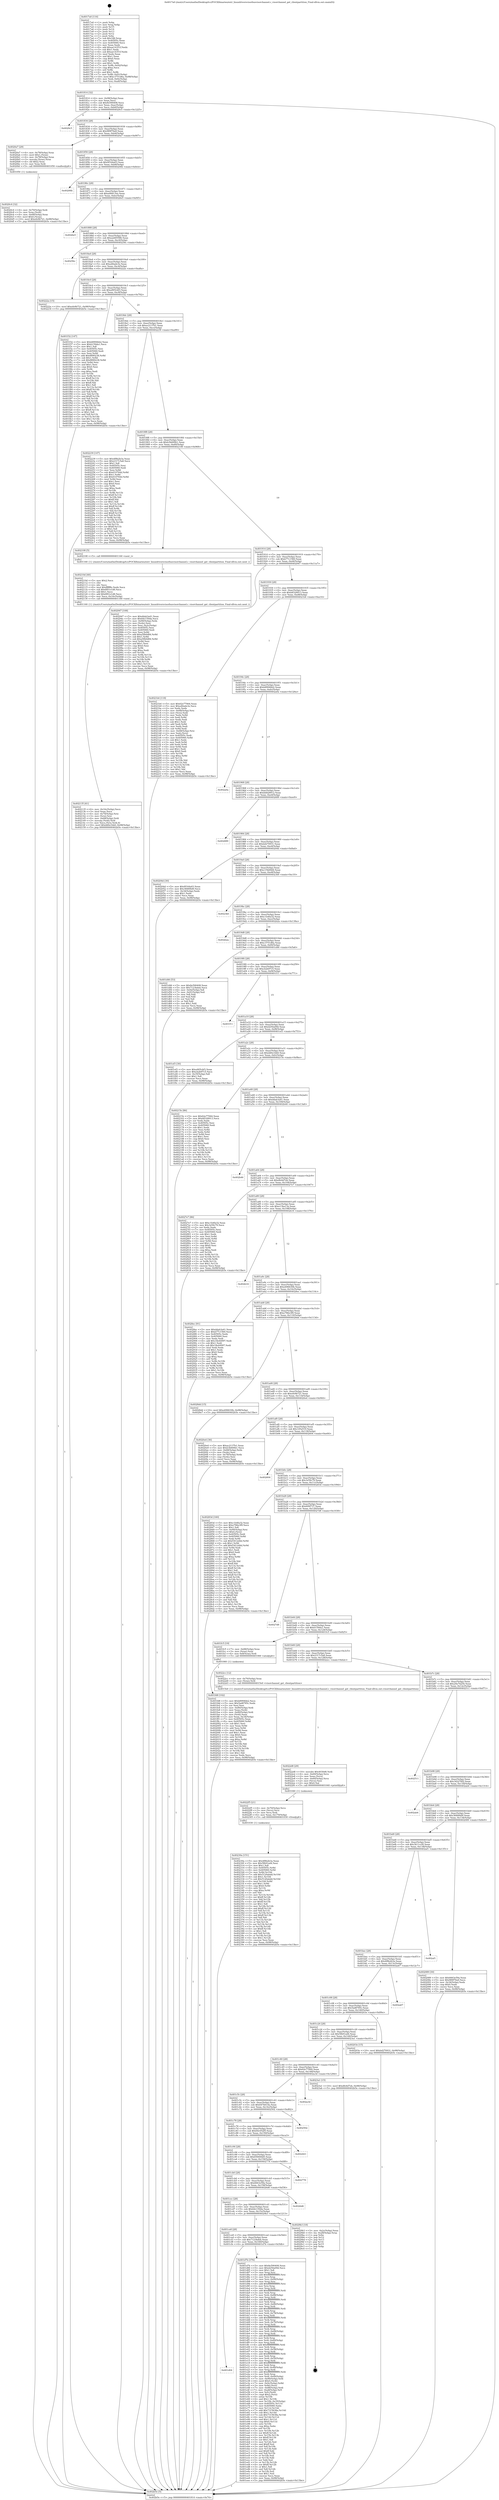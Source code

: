 digraph "0x4017a0" {
  label = "0x4017a0 (/mnt/c/Users/mathe/Desktop/tcc/POCII/binaries/extr_linuxdriversvisorbusvisorchannel.c_visorchannel_get_clientpartition_Final-ollvm.out::main(0))"
  labelloc = "t"
  node[shape=record]

  Entry [label="",width=0.3,height=0.3,shape=circle,fillcolor=black,style=filled]
  "0x401814" [label="{
     0x401814 [32]\l
     | [instrs]\l
     &nbsp;&nbsp;0x401814 \<+6\>: mov -0x98(%rbp),%eax\l
     &nbsp;&nbsp;0x40181a \<+2\>: mov %eax,%ecx\l
     &nbsp;&nbsp;0x40181c \<+6\>: sub $0x8e590408,%ecx\l
     &nbsp;&nbsp;0x401822 \<+6\>: mov %eax,-0xac(%rbp)\l
     &nbsp;&nbsp;0x401828 \<+6\>: mov %ecx,-0xb0(%rbp)\l
     &nbsp;&nbsp;0x40182e \<+6\>: je 00000000004029c5 \<main+0x1225\>\l
  }"]
  "0x4029c5" [label="{
     0x4029c5\l
  }", style=dashed]
  "0x401834" [label="{
     0x401834 [28]\l
     | [instrs]\l
     &nbsp;&nbsp;0x401834 \<+5\>: jmp 0000000000401839 \<main+0x99\>\l
     &nbsp;&nbsp;0x401839 \<+6\>: mov -0xac(%rbp),%eax\l
     &nbsp;&nbsp;0x40183f \<+5\>: sub $0x989f76a9,%eax\l
     &nbsp;&nbsp;0x401844 \<+6\>: mov %eax,-0xb4(%rbp)\l
     &nbsp;&nbsp;0x40184a \<+6\>: je 00000000004020a7 \<main+0x907\>\l
  }"]
  Exit [label="",width=0.3,height=0.3,shape=circle,fillcolor=black,style=filled,peripheries=2]
  "0x4020a7" [label="{
     0x4020a7 [29]\l
     | [instrs]\l
     &nbsp;&nbsp;0x4020a7 \<+4\>: mov -0x78(%rbp),%rax\l
     &nbsp;&nbsp;0x4020ab \<+6\>: movl $0x1,(%rax)\l
     &nbsp;&nbsp;0x4020b1 \<+4\>: mov -0x78(%rbp),%rax\l
     &nbsp;&nbsp;0x4020b5 \<+3\>: movslq (%rax),%rax\l
     &nbsp;&nbsp;0x4020b8 \<+4\>: shl $0x2,%rax\l
     &nbsp;&nbsp;0x4020bc \<+3\>: mov %rax,%rdi\l
     &nbsp;&nbsp;0x4020bf \<+5\>: call 0000000000401050 \<malloc@plt\>\l
     | [calls]\l
     &nbsp;&nbsp;0x401050 \{1\} (unknown)\l
  }"]
  "0x401850" [label="{
     0x401850 [28]\l
     | [instrs]\l
     &nbsp;&nbsp;0x401850 \<+5\>: jmp 0000000000401855 \<main+0xb5\>\l
     &nbsp;&nbsp;0x401855 \<+6\>: mov -0xac(%rbp),%eax\l
     &nbsp;&nbsp;0x40185b \<+5\>: sub $0x9f164a03,%eax\l
     &nbsp;&nbsp;0x401860 \<+6\>: mov %eax,-0xb8(%rbp)\l
     &nbsp;&nbsp;0x401866 \<+6\>: je 000000000040206b \<main+0x8cb\>\l
  }"]
  "0x40230a" [label="{
     0x40230a [151]\l
     | [instrs]\l
     &nbsp;&nbsp;0x40230a \<+5\>: mov $0x4f8b2b3a,%eax\l
     &nbsp;&nbsp;0x40230f \<+5\>: mov $0x5fb91ed4,%esi\l
     &nbsp;&nbsp;0x402314 \<+2\>: mov $0x1,%dl\l
     &nbsp;&nbsp;0x402316 \<+8\>: mov 0x40505c,%r8d\l
     &nbsp;&nbsp;0x40231e \<+8\>: mov 0x405060,%r9d\l
     &nbsp;&nbsp;0x402326 \<+3\>: mov %r8d,%r10d\l
     &nbsp;&nbsp;0x402329 \<+7\>: add $0x5120abdd,%r10d\l
     &nbsp;&nbsp;0x402330 \<+4\>: sub $0x1,%r10d\l
     &nbsp;&nbsp;0x402334 \<+7\>: sub $0x5120abdd,%r10d\l
     &nbsp;&nbsp;0x40233b \<+4\>: imul %r10d,%r8d\l
     &nbsp;&nbsp;0x40233f \<+4\>: and $0x1,%r8d\l
     &nbsp;&nbsp;0x402343 \<+4\>: cmp $0x0,%r8d\l
     &nbsp;&nbsp;0x402347 \<+4\>: sete %r11b\l
     &nbsp;&nbsp;0x40234b \<+4\>: cmp $0xa,%r9d\l
     &nbsp;&nbsp;0x40234f \<+3\>: setl %bl\l
     &nbsp;&nbsp;0x402352 \<+3\>: mov %r11b,%r14b\l
     &nbsp;&nbsp;0x402355 \<+4\>: xor $0xff,%r14b\l
     &nbsp;&nbsp;0x402359 \<+3\>: mov %bl,%r15b\l
     &nbsp;&nbsp;0x40235c \<+4\>: xor $0xff,%r15b\l
     &nbsp;&nbsp;0x402360 \<+3\>: xor $0x1,%dl\l
     &nbsp;&nbsp;0x402363 \<+3\>: mov %r14b,%r12b\l
     &nbsp;&nbsp;0x402366 \<+4\>: and $0xff,%r12b\l
     &nbsp;&nbsp;0x40236a \<+3\>: and %dl,%r11b\l
     &nbsp;&nbsp;0x40236d \<+3\>: mov %r15b,%r13b\l
     &nbsp;&nbsp;0x402370 \<+4\>: and $0xff,%r13b\l
     &nbsp;&nbsp;0x402374 \<+2\>: and %dl,%bl\l
     &nbsp;&nbsp;0x402376 \<+3\>: or %r11b,%r12b\l
     &nbsp;&nbsp;0x402379 \<+3\>: or %bl,%r13b\l
     &nbsp;&nbsp;0x40237c \<+3\>: xor %r13b,%r12b\l
     &nbsp;&nbsp;0x40237f \<+3\>: or %r15b,%r14b\l
     &nbsp;&nbsp;0x402382 \<+4\>: xor $0xff,%r14b\l
     &nbsp;&nbsp;0x402386 \<+3\>: or $0x1,%dl\l
     &nbsp;&nbsp;0x402389 \<+3\>: and %dl,%r14b\l
     &nbsp;&nbsp;0x40238c \<+3\>: or %r14b,%r12b\l
     &nbsp;&nbsp;0x40238f \<+4\>: test $0x1,%r12b\l
     &nbsp;&nbsp;0x402393 \<+3\>: cmovne %esi,%eax\l
     &nbsp;&nbsp;0x402396 \<+6\>: mov %eax,-0x98(%rbp)\l
     &nbsp;&nbsp;0x40239c \<+5\>: jmp 0000000000402b5e \<main+0x13be\>\l
  }"]
  "0x40206b" [label="{
     0x40206b\l
  }", style=dashed]
  "0x40186c" [label="{
     0x40186c [28]\l
     | [instrs]\l
     &nbsp;&nbsp;0x40186c \<+5\>: jmp 0000000000401871 \<main+0xd1\>\l
     &nbsp;&nbsp;0x401871 \<+6\>: mov -0xac(%rbp),%eax\l
     &nbsp;&nbsp;0x401877 \<+5\>: sub $0xa06813ee,%eax\l
     &nbsp;&nbsp;0x40187c \<+6\>: mov %eax,-0xbc(%rbp)\l
     &nbsp;&nbsp;0x401882 \<+6\>: je 00000000004026e5 \<main+0xf45\>\l
  }"]
  "0x4022f5" [label="{
     0x4022f5 [21]\l
     | [instrs]\l
     &nbsp;&nbsp;0x4022f5 \<+4\>: mov -0x70(%rbp),%rcx\l
     &nbsp;&nbsp;0x4022f9 \<+3\>: mov (%rcx),%rcx\l
     &nbsp;&nbsp;0x4022fc \<+3\>: mov %rcx,%rdi\l
     &nbsp;&nbsp;0x4022ff \<+6\>: mov %eax,-0x170(%rbp)\l
     &nbsp;&nbsp;0x402305 \<+5\>: call 0000000000401030 \<free@plt\>\l
     | [calls]\l
     &nbsp;&nbsp;0x401030 \{1\} (unknown)\l
  }"]
  "0x4026e5" [label="{
     0x4026e5\l
  }", style=dashed]
  "0x401888" [label="{
     0x401888 [28]\l
     | [instrs]\l
     &nbsp;&nbsp;0x401888 \<+5\>: jmp 000000000040188d \<main+0xed\>\l
     &nbsp;&nbsp;0x40188d \<+6\>: mov -0xac(%rbp),%eax\l
     &nbsp;&nbsp;0x401893 \<+5\>: sub $0xa2d05586,%eax\l
     &nbsp;&nbsp;0x401898 \<+6\>: mov %eax,-0xc0(%rbp)\l
     &nbsp;&nbsp;0x40189e \<+6\>: je 000000000040256c \<main+0xdcc\>\l
  }"]
  "0x4022d8" [label="{
     0x4022d8 [29]\l
     | [instrs]\l
     &nbsp;&nbsp;0x4022d8 \<+10\>: movabs $0x4030d6,%rdi\l
     &nbsp;&nbsp;0x4022e2 \<+4\>: mov -0x60(%rbp),%rcx\l
     &nbsp;&nbsp;0x4022e6 \<+2\>: mov %eax,(%rcx)\l
     &nbsp;&nbsp;0x4022e8 \<+4\>: mov -0x60(%rbp),%rcx\l
     &nbsp;&nbsp;0x4022ec \<+2\>: mov (%rcx),%esi\l
     &nbsp;&nbsp;0x4022ee \<+2\>: mov $0x0,%al\l
     &nbsp;&nbsp;0x4022f0 \<+5\>: call 0000000000401040 \<printf@plt\>\l
     | [calls]\l
     &nbsp;&nbsp;0x401040 \{1\} (unknown)\l
  }"]
  "0x40256c" [label="{
     0x40256c\l
  }", style=dashed]
  "0x4018a4" [label="{
     0x4018a4 [28]\l
     | [instrs]\l
     &nbsp;&nbsp;0x4018a4 \<+5\>: jmp 00000000004018a9 \<main+0x109\>\l
     &nbsp;&nbsp;0x4018a9 \<+6\>: mov -0xac(%rbp),%eax\l
     &nbsp;&nbsp;0x4018af \<+5\>: sub $0xa46ade3e,%eax\l
     &nbsp;&nbsp;0x4018b4 \<+6\>: mov %eax,-0xc4(%rbp)\l
     &nbsp;&nbsp;0x4018ba \<+6\>: je 000000000040222a \<main+0xa8a\>\l
  }"]
  "0x402135" [label="{
     0x402135 [41]\l
     | [instrs]\l
     &nbsp;&nbsp;0x402135 \<+6\>: mov -0x16c(%rbp),%ecx\l
     &nbsp;&nbsp;0x40213b \<+3\>: imul %eax,%ecx\l
     &nbsp;&nbsp;0x40213e \<+4\>: mov -0x70(%rbp),%rsi\l
     &nbsp;&nbsp;0x402142 \<+3\>: mov (%rsi),%rsi\l
     &nbsp;&nbsp;0x402145 \<+4\>: mov -0x68(%rbp),%rdi\l
     &nbsp;&nbsp;0x402149 \<+3\>: movslq (%rdi),%rdi\l
     &nbsp;&nbsp;0x40214c \<+3\>: mov %ecx,(%rsi,%rdi,4)\l
     &nbsp;&nbsp;0x40214f \<+10\>: movl $0xdd0e1bb0,-0x98(%rbp)\l
     &nbsp;&nbsp;0x402159 \<+5\>: jmp 0000000000402b5e \<main+0x13be\>\l
  }"]
  "0x40222a" [label="{
     0x40222a [15]\l
     | [instrs]\l
     &nbsp;&nbsp;0x40222a \<+10\>: movl $0xefe9b721,-0x98(%rbp)\l
     &nbsp;&nbsp;0x402234 \<+5\>: jmp 0000000000402b5e \<main+0x13be\>\l
  }"]
  "0x4018c0" [label="{
     0x4018c0 [28]\l
     | [instrs]\l
     &nbsp;&nbsp;0x4018c0 \<+5\>: jmp 00000000004018c5 \<main+0x125\>\l
     &nbsp;&nbsp;0x4018c5 \<+6\>: mov -0xac(%rbp),%eax\l
     &nbsp;&nbsp;0x4018cb \<+5\>: sub $0xa905cbf3,%eax\l
     &nbsp;&nbsp;0x4018d0 \<+6\>: mov %eax,-0xc8(%rbp)\l
     &nbsp;&nbsp;0x4018d6 \<+6\>: je 0000000000401f32 \<main+0x792\>\l
  }"]
  "0x40210d" [label="{
     0x40210d [40]\l
     | [instrs]\l
     &nbsp;&nbsp;0x40210d \<+5\>: mov $0x2,%ecx\l
     &nbsp;&nbsp;0x402112 \<+1\>: cltd\l
     &nbsp;&nbsp;0x402113 \<+2\>: idiv %ecx\l
     &nbsp;&nbsp;0x402115 \<+6\>: imul $0xfffffffe,%edx,%ecx\l
     &nbsp;&nbsp;0x40211b \<+6\>: sub $0x6f01e1d8,%ecx\l
     &nbsp;&nbsp;0x402121 \<+3\>: add $0x1,%ecx\l
     &nbsp;&nbsp;0x402124 \<+6\>: add $0x6f01e1d8,%ecx\l
     &nbsp;&nbsp;0x40212a \<+6\>: mov %ecx,-0x16c(%rbp)\l
     &nbsp;&nbsp;0x402130 \<+5\>: call 0000000000401160 \<next_i\>\l
     | [calls]\l
     &nbsp;&nbsp;0x401160 \{1\} (/mnt/c/Users/mathe/Desktop/tcc/POCII/binaries/extr_linuxdriversvisorbusvisorchannel.c_visorchannel_get_clientpartition_Final-ollvm.out::next_i)\l
  }"]
  "0x401f32" [label="{
     0x401f32 [147]\l
     | [instrs]\l
     &nbsp;&nbsp;0x401f32 \<+5\>: mov $0xb8994bb2,%eax\l
     &nbsp;&nbsp;0x401f37 \<+5\>: mov $0xb159da1,%ecx\l
     &nbsp;&nbsp;0x401f3c \<+2\>: mov $0x1,%dl\l
     &nbsp;&nbsp;0x401f3e \<+7\>: mov 0x40505c,%esi\l
     &nbsp;&nbsp;0x401f45 \<+7\>: mov 0x405060,%edi\l
     &nbsp;&nbsp;0x401f4c \<+3\>: mov %esi,%r8d\l
     &nbsp;&nbsp;0x401f4f \<+7\>: add $0x8890238,%r8d\l
     &nbsp;&nbsp;0x401f56 \<+4\>: sub $0x1,%r8d\l
     &nbsp;&nbsp;0x401f5a \<+7\>: sub $0x8890238,%r8d\l
     &nbsp;&nbsp;0x401f61 \<+4\>: imul %r8d,%esi\l
     &nbsp;&nbsp;0x401f65 \<+3\>: and $0x1,%esi\l
     &nbsp;&nbsp;0x401f68 \<+3\>: cmp $0x0,%esi\l
     &nbsp;&nbsp;0x401f6b \<+4\>: sete %r9b\l
     &nbsp;&nbsp;0x401f6f \<+3\>: cmp $0xa,%edi\l
     &nbsp;&nbsp;0x401f72 \<+4\>: setl %r10b\l
     &nbsp;&nbsp;0x401f76 \<+3\>: mov %r9b,%r11b\l
     &nbsp;&nbsp;0x401f79 \<+4\>: xor $0xff,%r11b\l
     &nbsp;&nbsp;0x401f7d \<+3\>: mov %r10b,%bl\l
     &nbsp;&nbsp;0x401f80 \<+3\>: xor $0xff,%bl\l
     &nbsp;&nbsp;0x401f83 \<+3\>: xor $0x1,%dl\l
     &nbsp;&nbsp;0x401f86 \<+3\>: mov %r11b,%r14b\l
     &nbsp;&nbsp;0x401f89 \<+4\>: and $0xff,%r14b\l
     &nbsp;&nbsp;0x401f8d \<+3\>: and %dl,%r9b\l
     &nbsp;&nbsp;0x401f90 \<+3\>: mov %bl,%r15b\l
     &nbsp;&nbsp;0x401f93 \<+4\>: and $0xff,%r15b\l
     &nbsp;&nbsp;0x401f97 \<+3\>: and %dl,%r10b\l
     &nbsp;&nbsp;0x401f9a \<+3\>: or %r9b,%r14b\l
     &nbsp;&nbsp;0x401f9d \<+3\>: or %r10b,%r15b\l
     &nbsp;&nbsp;0x401fa0 \<+3\>: xor %r15b,%r14b\l
     &nbsp;&nbsp;0x401fa3 \<+3\>: or %bl,%r11b\l
     &nbsp;&nbsp;0x401fa6 \<+4\>: xor $0xff,%r11b\l
     &nbsp;&nbsp;0x401faa \<+3\>: or $0x1,%dl\l
     &nbsp;&nbsp;0x401fad \<+3\>: and %dl,%r11b\l
     &nbsp;&nbsp;0x401fb0 \<+3\>: or %r11b,%r14b\l
     &nbsp;&nbsp;0x401fb3 \<+4\>: test $0x1,%r14b\l
     &nbsp;&nbsp;0x401fb7 \<+3\>: cmovne %ecx,%eax\l
     &nbsp;&nbsp;0x401fba \<+6\>: mov %eax,-0x98(%rbp)\l
     &nbsp;&nbsp;0x401fc0 \<+5\>: jmp 0000000000402b5e \<main+0x13be\>\l
  }"]
  "0x4018dc" [label="{
     0x4018dc [28]\l
     | [instrs]\l
     &nbsp;&nbsp;0x4018dc \<+5\>: jmp 00000000004018e1 \<main+0x141\>\l
     &nbsp;&nbsp;0x4018e1 \<+6\>: mov -0xac(%rbp),%eax\l
     &nbsp;&nbsp;0x4018e7 \<+5\>: sub $0xac2137b1,%eax\l
     &nbsp;&nbsp;0x4018ec \<+6\>: mov %eax,-0xcc(%rbp)\l
     &nbsp;&nbsp;0x4018f2 \<+6\>: je 0000000000402239 \<main+0xa99\>\l
  }"]
  "0x4020c4" [label="{
     0x4020c4 [32]\l
     | [instrs]\l
     &nbsp;&nbsp;0x4020c4 \<+4\>: mov -0x70(%rbp),%rdi\l
     &nbsp;&nbsp;0x4020c8 \<+3\>: mov %rax,(%rdi)\l
     &nbsp;&nbsp;0x4020cb \<+4\>: mov -0x68(%rbp),%rax\l
     &nbsp;&nbsp;0x4020cf \<+6\>: movl $0x0,(%rax)\l
     &nbsp;&nbsp;0x4020d5 \<+10\>: movl $0xefe9b721,-0x98(%rbp)\l
     &nbsp;&nbsp;0x4020df \<+5\>: jmp 0000000000402b5e \<main+0x13be\>\l
  }"]
  "0x402239" [label="{
     0x402239 [147]\l
     | [instrs]\l
     &nbsp;&nbsp;0x402239 \<+5\>: mov $0x4f8b2b3a,%eax\l
     &nbsp;&nbsp;0x40223e \<+5\>: mov $0x2317c5a8,%ecx\l
     &nbsp;&nbsp;0x402243 \<+2\>: mov $0x1,%dl\l
     &nbsp;&nbsp;0x402245 \<+7\>: mov 0x40505c,%esi\l
     &nbsp;&nbsp;0x40224c \<+7\>: mov 0x405060,%edi\l
     &nbsp;&nbsp;0x402253 \<+3\>: mov %esi,%r8d\l
     &nbsp;&nbsp;0x402256 \<+7\>: sub $0x610764d,%r8d\l
     &nbsp;&nbsp;0x40225d \<+4\>: sub $0x1,%r8d\l
     &nbsp;&nbsp;0x402261 \<+7\>: add $0x610764d,%r8d\l
     &nbsp;&nbsp;0x402268 \<+4\>: imul %r8d,%esi\l
     &nbsp;&nbsp;0x40226c \<+3\>: and $0x1,%esi\l
     &nbsp;&nbsp;0x40226f \<+3\>: cmp $0x0,%esi\l
     &nbsp;&nbsp;0x402272 \<+4\>: sete %r9b\l
     &nbsp;&nbsp;0x402276 \<+3\>: cmp $0xa,%edi\l
     &nbsp;&nbsp;0x402279 \<+4\>: setl %r10b\l
     &nbsp;&nbsp;0x40227d \<+3\>: mov %r9b,%r11b\l
     &nbsp;&nbsp;0x402280 \<+4\>: xor $0xff,%r11b\l
     &nbsp;&nbsp;0x402284 \<+3\>: mov %r10b,%bl\l
     &nbsp;&nbsp;0x402287 \<+3\>: xor $0xff,%bl\l
     &nbsp;&nbsp;0x40228a \<+3\>: xor $0x1,%dl\l
     &nbsp;&nbsp;0x40228d \<+3\>: mov %r11b,%r14b\l
     &nbsp;&nbsp;0x402290 \<+4\>: and $0xff,%r14b\l
     &nbsp;&nbsp;0x402294 \<+3\>: and %dl,%r9b\l
     &nbsp;&nbsp;0x402297 \<+3\>: mov %bl,%r15b\l
     &nbsp;&nbsp;0x40229a \<+4\>: and $0xff,%r15b\l
     &nbsp;&nbsp;0x40229e \<+3\>: and %dl,%r10b\l
     &nbsp;&nbsp;0x4022a1 \<+3\>: or %r9b,%r14b\l
     &nbsp;&nbsp;0x4022a4 \<+3\>: or %r10b,%r15b\l
     &nbsp;&nbsp;0x4022a7 \<+3\>: xor %r15b,%r14b\l
     &nbsp;&nbsp;0x4022aa \<+3\>: or %bl,%r11b\l
     &nbsp;&nbsp;0x4022ad \<+4\>: xor $0xff,%r11b\l
     &nbsp;&nbsp;0x4022b1 \<+3\>: or $0x1,%dl\l
     &nbsp;&nbsp;0x4022b4 \<+3\>: and %dl,%r11b\l
     &nbsp;&nbsp;0x4022b7 \<+3\>: or %r11b,%r14b\l
     &nbsp;&nbsp;0x4022ba \<+4\>: test $0x1,%r14b\l
     &nbsp;&nbsp;0x4022be \<+3\>: cmovne %ecx,%eax\l
     &nbsp;&nbsp;0x4022c1 \<+6\>: mov %eax,-0x98(%rbp)\l
     &nbsp;&nbsp;0x4022c7 \<+5\>: jmp 0000000000402b5e \<main+0x13be\>\l
  }"]
  "0x4018f8" [label="{
     0x4018f8 [28]\l
     | [instrs]\l
     &nbsp;&nbsp;0x4018f8 \<+5\>: jmp 00000000004018fd \<main+0x15d\>\l
     &nbsp;&nbsp;0x4018fd \<+6\>: mov -0xac(%rbp),%eax\l
     &nbsp;&nbsp;0x401903 \<+5\>: sub $0xb3b600b1,%eax\l
     &nbsp;&nbsp;0x401908 \<+6\>: mov %eax,-0xd0(%rbp)\l
     &nbsp;&nbsp;0x40190e \<+6\>: je 0000000000402108 \<main+0x968\>\l
  }"]
  "0x401fd8" [label="{
     0x401fd8 [102]\l
     | [instrs]\l
     &nbsp;&nbsp;0x401fd8 \<+5\>: mov $0xb8994bb2,%ecx\l
     &nbsp;&nbsp;0x401fdd \<+5\>: mov $0x5ad8785c,%edx\l
     &nbsp;&nbsp;0x401fe2 \<+2\>: xor %esi,%esi\l
     &nbsp;&nbsp;0x401fe4 \<+4\>: mov -0x80(%rbp),%rdi\l
     &nbsp;&nbsp;0x401fe8 \<+2\>: mov %eax,(%rdi)\l
     &nbsp;&nbsp;0x401fea \<+4\>: mov -0x80(%rbp),%rdi\l
     &nbsp;&nbsp;0x401fee \<+2\>: mov (%rdi),%eax\l
     &nbsp;&nbsp;0x401ff0 \<+3\>: mov %eax,-0x34(%rbp)\l
     &nbsp;&nbsp;0x401ff3 \<+7\>: mov 0x40505c,%eax\l
     &nbsp;&nbsp;0x401ffa \<+8\>: mov 0x405060,%r8d\l
     &nbsp;&nbsp;0x402002 \<+3\>: sub $0x1,%esi\l
     &nbsp;&nbsp;0x402005 \<+3\>: mov %eax,%r9d\l
     &nbsp;&nbsp;0x402008 \<+3\>: add %esi,%r9d\l
     &nbsp;&nbsp;0x40200b \<+4\>: imul %r9d,%eax\l
     &nbsp;&nbsp;0x40200f \<+3\>: and $0x1,%eax\l
     &nbsp;&nbsp;0x402012 \<+3\>: cmp $0x0,%eax\l
     &nbsp;&nbsp;0x402015 \<+4\>: sete %r10b\l
     &nbsp;&nbsp;0x402019 \<+4\>: cmp $0xa,%r8d\l
     &nbsp;&nbsp;0x40201d \<+4\>: setl %r11b\l
     &nbsp;&nbsp;0x402021 \<+3\>: mov %r10b,%bl\l
     &nbsp;&nbsp;0x402024 \<+3\>: and %r11b,%bl\l
     &nbsp;&nbsp;0x402027 \<+3\>: xor %r11b,%r10b\l
     &nbsp;&nbsp;0x40202a \<+3\>: or %r10b,%bl\l
     &nbsp;&nbsp;0x40202d \<+3\>: test $0x1,%bl\l
     &nbsp;&nbsp;0x402030 \<+3\>: cmovne %edx,%ecx\l
     &nbsp;&nbsp;0x402033 \<+6\>: mov %ecx,-0x98(%rbp)\l
     &nbsp;&nbsp;0x402039 \<+5\>: jmp 0000000000402b5e \<main+0x13be\>\l
  }"]
  "0x402108" [label="{
     0x402108 [5]\l
     | [instrs]\l
     &nbsp;&nbsp;0x402108 \<+5\>: call 0000000000401160 \<next_i\>\l
     | [calls]\l
     &nbsp;&nbsp;0x401160 \{1\} (/mnt/c/Users/mathe/Desktop/tcc/POCII/binaries/extr_linuxdriversvisorbusvisorchannel.c_visorchannel_get_clientpartition_Final-ollvm.out::next_i)\l
  }"]
  "0x401914" [label="{
     0x401914 [28]\l
     | [instrs]\l
     &nbsp;&nbsp;0x401914 \<+5\>: jmp 0000000000401919 \<main+0x179\>\l
     &nbsp;&nbsp;0x401919 \<+6\>: mov -0xac(%rbp),%eax\l
     &nbsp;&nbsp;0x40191f \<+5\>: sub $0xb77c1560,%eax\l
     &nbsp;&nbsp;0x401924 \<+6\>: mov %eax,-0xd4(%rbp)\l
     &nbsp;&nbsp;0x40192a \<+6\>: je 0000000000402947 \<main+0x11a7\>\l
  }"]
  "0x401d04" [label="{
     0x401d04\l
  }", style=dashed]
  "0x402947" [label="{
     0x402947 [108]\l
     | [instrs]\l
     &nbsp;&nbsp;0x402947 \<+5\>: mov $0xddab3a41,%eax\l
     &nbsp;&nbsp;0x40294c \<+5\>: mov $0x6dc150da,%ecx\l
     &nbsp;&nbsp;0x402951 \<+7\>: mov -0x90(%rbp),%rdx\l
     &nbsp;&nbsp;0x402958 \<+2\>: mov (%rdx),%esi\l
     &nbsp;&nbsp;0x40295a \<+3\>: mov %esi,-0x2c(%rbp)\l
     &nbsp;&nbsp;0x40295d \<+7\>: mov 0x40505c,%esi\l
     &nbsp;&nbsp;0x402964 \<+7\>: mov 0x405060,%edi\l
     &nbsp;&nbsp;0x40296b \<+3\>: mov %esi,%r8d\l
     &nbsp;&nbsp;0x40296e \<+7\>: add $0xa5fb0d84,%r8d\l
     &nbsp;&nbsp;0x402975 \<+4\>: sub $0x1,%r8d\l
     &nbsp;&nbsp;0x402979 \<+7\>: sub $0xa5fb0d84,%r8d\l
     &nbsp;&nbsp;0x402980 \<+4\>: imul %r8d,%esi\l
     &nbsp;&nbsp;0x402984 \<+3\>: and $0x1,%esi\l
     &nbsp;&nbsp;0x402987 \<+3\>: cmp $0x0,%esi\l
     &nbsp;&nbsp;0x40298a \<+4\>: sete %r9b\l
     &nbsp;&nbsp;0x40298e \<+3\>: cmp $0xa,%edi\l
     &nbsp;&nbsp;0x402991 \<+4\>: setl %r10b\l
     &nbsp;&nbsp;0x402995 \<+3\>: mov %r9b,%r11b\l
     &nbsp;&nbsp;0x402998 \<+3\>: and %r10b,%r11b\l
     &nbsp;&nbsp;0x40299b \<+3\>: xor %r10b,%r9b\l
     &nbsp;&nbsp;0x40299e \<+3\>: or %r9b,%r11b\l
     &nbsp;&nbsp;0x4029a1 \<+4\>: test $0x1,%r11b\l
     &nbsp;&nbsp;0x4029a5 \<+3\>: cmovne %ecx,%eax\l
     &nbsp;&nbsp;0x4029a8 \<+6\>: mov %eax,-0x98(%rbp)\l
     &nbsp;&nbsp;0x4029ae \<+5\>: jmp 0000000000402b5e \<main+0x13be\>\l
  }"]
  "0x401930" [label="{
     0x401930 [28]\l
     | [instrs]\l
     &nbsp;&nbsp;0x401930 \<+5\>: jmp 0000000000401935 \<main+0x195\>\l
     &nbsp;&nbsp;0x401935 \<+6\>: mov -0xac(%rbp),%eax\l
     &nbsp;&nbsp;0x40193b \<+5\>: sub $0xb8328913,%eax\l
     &nbsp;&nbsp;0x401940 \<+6\>: mov %eax,-0xd8(%rbp)\l
     &nbsp;&nbsp;0x401946 \<+6\>: je 00000000004021b4 \<main+0xa14\>\l
  }"]
  "0x401d7b" [label="{
     0x401d7b [376]\l
     | [instrs]\l
     &nbsp;&nbsp;0x401d7b \<+5\>: mov $0x8e590408,%eax\l
     &nbsp;&nbsp;0x401d80 \<+5\>: mov $0xd250a09d,%ecx\l
     &nbsp;&nbsp;0x401d85 \<+2\>: mov $0x1,%dl\l
     &nbsp;&nbsp;0x401d87 \<+3\>: mov %rsp,%rsi\l
     &nbsp;&nbsp;0x401d8a \<+4\>: add $0xfffffffffffffff0,%rsi\l
     &nbsp;&nbsp;0x401d8e \<+3\>: mov %rsi,%rsp\l
     &nbsp;&nbsp;0x401d91 \<+7\>: mov %rsi,-0x90(%rbp)\l
     &nbsp;&nbsp;0x401d98 \<+3\>: mov %rsp,%rsi\l
     &nbsp;&nbsp;0x401d9b \<+4\>: add $0xfffffffffffffff0,%rsi\l
     &nbsp;&nbsp;0x401d9f \<+3\>: mov %rsi,%rsp\l
     &nbsp;&nbsp;0x401da2 \<+3\>: mov %rsp,%rdi\l
     &nbsp;&nbsp;0x401da5 \<+4\>: add $0xfffffffffffffff0,%rdi\l
     &nbsp;&nbsp;0x401da9 \<+3\>: mov %rdi,%rsp\l
     &nbsp;&nbsp;0x401dac \<+7\>: mov %rdi,-0x88(%rbp)\l
     &nbsp;&nbsp;0x401db3 \<+3\>: mov %rsp,%rdi\l
     &nbsp;&nbsp;0x401db6 \<+4\>: add $0xfffffffffffffff0,%rdi\l
     &nbsp;&nbsp;0x401dba \<+3\>: mov %rdi,%rsp\l
     &nbsp;&nbsp;0x401dbd \<+4\>: mov %rdi,-0x80(%rbp)\l
     &nbsp;&nbsp;0x401dc1 \<+3\>: mov %rsp,%rdi\l
     &nbsp;&nbsp;0x401dc4 \<+4\>: add $0xfffffffffffffff0,%rdi\l
     &nbsp;&nbsp;0x401dc8 \<+3\>: mov %rdi,%rsp\l
     &nbsp;&nbsp;0x401dcb \<+4\>: mov %rdi,-0x78(%rbp)\l
     &nbsp;&nbsp;0x401dcf \<+3\>: mov %rsp,%rdi\l
     &nbsp;&nbsp;0x401dd2 \<+4\>: add $0xfffffffffffffff0,%rdi\l
     &nbsp;&nbsp;0x401dd6 \<+3\>: mov %rdi,%rsp\l
     &nbsp;&nbsp;0x401dd9 \<+4\>: mov %rdi,-0x70(%rbp)\l
     &nbsp;&nbsp;0x401ddd \<+3\>: mov %rsp,%rdi\l
     &nbsp;&nbsp;0x401de0 \<+4\>: add $0xfffffffffffffff0,%rdi\l
     &nbsp;&nbsp;0x401de4 \<+3\>: mov %rdi,%rsp\l
     &nbsp;&nbsp;0x401de7 \<+4\>: mov %rdi,-0x68(%rbp)\l
     &nbsp;&nbsp;0x401deb \<+3\>: mov %rsp,%rdi\l
     &nbsp;&nbsp;0x401dee \<+4\>: add $0xfffffffffffffff0,%rdi\l
     &nbsp;&nbsp;0x401df2 \<+3\>: mov %rdi,%rsp\l
     &nbsp;&nbsp;0x401df5 \<+4\>: mov %rdi,-0x60(%rbp)\l
     &nbsp;&nbsp;0x401df9 \<+3\>: mov %rsp,%rdi\l
     &nbsp;&nbsp;0x401dfc \<+4\>: add $0xfffffffffffffff0,%rdi\l
     &nbsp;&nbsp;0x401e00 \<+3\>: mov %rdi,%rsp\l
     &nbsp;&nbsp;0x401e03 \<+4\>: mov %rdi,-0x58(%rbp)\l
     &nbsp;&nbsp;0x401e07 \<+3\>: mov %rsp,%rdi\l
     &nbsp;&nbsp;0x401e0a \<+4\>: add $0xfffffffffffffff0,%rdi\l
     &nbsp;&nbsp;0x401e0e \<+3\>: mov %rdi,%rsp\l
     &nbsp;&nbsp;0x401e11 \<+4\>: mov %rdi,-0x50(%rbp)\l
     &nbsp;&nbsp;0x401e15 \<+3\>: mov %rsp,%rdi\l
     &nbsp;&nbsp;0x401e18 \<+4\>: add $0xfffffffffffffff0,%rdi\l
     &nbsp;&nbsp;0x401e1c \<+3\>: mov %rdi,%rsp\l
     &nbsp;&nbsp;0x401e1f \<+4\>: mov %rdi,-0x48(%rbp)\l
     &nbsp;&nbsp;0x401e23 \<+3\>: mov %rsp,%rdi\l
     &nbsp;&nbsp;0x401e26 \<+4\>: add $0xfffffffffffffff0,%rdi\l
     &nbsp;&nbsp;0x401e2a \<+3\>: mov %rdi,%rsp\l
     &nbsp;&nbsp;0x401e2d \<+4\>: mov %rdi,-0x40(%rbp)\l
     &nbsp;&nbsp;0x401e31 \<+7\>: mov -0x90(%rbp),%rdi\l
     &nbsp;&nbsp;0x401e38 \<+6\>: movl $0x0,(%rdi)\l
     &nbsp;&nbsp;0x401e3e \<+7\>: mov -0x9c(%rbp),%r8d\l
     &nbsp;&nbsp;0x401e45 \<+3\>: mov %r8d,(%rsi)\l
     &nbsp;&nbsp;0x401e48 \<+7\>: mov -0x88(%rbp),%rdi\l
     &nbsp;&nbsp;0x401e4f \<+7\>: mov -0xa8(%rbp),%r9\l
     &nbsp;&nbsp;0x401e56 \<+3\>: mov %r9,(%rdi)\l
     &nbsp;&nbsp;0x401e59 \<+3\>: cmpl $0x2,(%rsi)\l
     &nbsp;&nbsp;0x401e5c \<+4\>: setne %r10b\l
     &nbsp;&nbsp;0x401e60 \<+4\>: and $0x1,%r10b\l
     &nbsp;&nbsp;0x401e64 \<+4\>: mov %r10b,-0x35(%rbp)\l
     &nbsp;&nbsp;0x401e68 \<+8\>: mov 0x40505c,%r11d\l
     &nbsp;&nbsp;0x401e70 \<+7\>: mov 0x405060,%ebx\l
     &nbsp;&nbsp;0x401e77 \<+3\>: mov %r11d,%r14d\l
     &nbsp;&nbsp;0x401e7a \<+7\>: add $0x7315638a,%r14d\l
     &nbsp;&nbsp;0x401e81 \<+4\>: sub $0x1,%r14d\l
     &nbsp;&nbsp;0x401e85 \<+7\>: sub $0x7315638a,%r14d\l
     &nbsp;&nbsp;0x401e8c \<+4\>: imul %r14d,%r11d\l
     &nbsp;&nbsp;0x401e90 \<+4\>: and $0x1,%r11d\l
     &nbsp;&nbsp;0x401e94 \<+4\>: cmp $0x0,%r11d\l
     &nbsp;&nbsp;0x401e98 \<+4\>: sete %r10b\l
     &nbsp;&nbsp;0x401e9c \<+3\>: cmp $0xa,%ebx\l
     &nbsp;&nbsp;0x401e9f \<+4\>: setl %r15b\l
     &nbsp;&nbsp;0x401ea3 \<+3\>: mov %r10b,%r12b\l
     &nbsp;&nbsp;0x401ea6 \<+4\>: xor $0xff,%r12b\l
     &nbsp;&nbsp;0x401eaa \<+3\>: mov %r15b,%r13b\l
     &nbsp;&nbsp;0x401ead \<+4\>: xor $0xff,%r13b\l
     &nbsp;&nbsp;0x401eb1 \<+3\>: xor $0x1,%dl\l
     &nbsp;&nbsp;0x401eb4 \<+3\>: mov %r12b,%sil\l
     &nbsp;&nbsp;0x401eb7 \<+4\>: and $0xff,%sil\l
     &nbsp;&nbsp;0x401ebb \<+3\>: and %dl,%r10b\l
     &nbsp;&nbsp;0x401ebe \<+3\>: mov %r13b,%dil\l
     &nbsp;&nbsp;0x401ec1 \<+4\>: and $0xff,%dil\l
     &nbsp;&nbsp;0x401ec5 \<+3\>: and %dl,%r15b\l
     &nbsp;&nbsp;0x401ec8 \<+3\>: or %r10b,%sil\l
     &nbsp;&nbsp;0x401ecb \<+3\>: or %r15b,%dil\l
     &nbsp;&nbsp;0x401ece \<+3\>: xor %dil,%sil\l
     &nbsp;&nbsp;0x401ed1 \<+3\>: or %r13b,%r12b\l
     &nbsp;&nbsp;0x401ed4 \<+4\>: xor $0xff,%r12b\l
     &nbsp;&nbsp;0x401ed8 \<+3\>: or $0x1,%dl\l
     &nbsp;&nbsp;0x401edb \<+3\>: and %dl,%r12b\l
     &nbsp;&nbsp;0x401ede \<+3\>: or %r12b,%sil\l
     &nbsp;&nbsp;0x401ee1 \<+4\>: test $0x1,%sil\l
     &nbsp;&nbsp;0x401ee5 \<+3\>: cmovne %ecx,%eax\l
     &nbsp;&nbsp;0x401ee8 \<+6\>: mov %eax,-0x98(%rbp)\l
     &nbsp;&nbsp;0x401eee \<+5\>: jmp 0000000000402b5e \<main+0x13be\>\l
  }"]
  "0x4021b4" [label="{
     0x4021b4 [118]\l
     | [instrs]\l
     &nbsp;&nbsp;0x4021b4 \<+5\>: mov $0x62e77064,%eax\l
     &nbsp;&nbsp;0x4021b9 \<+5\>: mov $0xa46ade3e,%ecx\l
     &nbsp;&nbsp;0x4021be \<+2\>: xor %edx,%edx\l
     &nbsp;&nbsp;0x4021c0 \<+4\>: mov -0x68(%rbp),%rsi\l
     &nbsp;&nbsp;0x4021c4 \<+2\>: mov (%rsi),%edi\l
     &nbsp;&nbsp;0x4021c6 \<+3\>: mov %edx,%r8d\l
     &nbsp;&nbsp;0x4021c9 \<+3\>: sub %edi,%r8d\l
     &nbsp;&nbsp;0x4021cc \<+2\>: mov %edx,%edi\l
     &nbsp;&nbsp;0x4021ce \<+3\>: sub $0x1,%edi\l
     &nbsp;&nbsp;0x4021d1 \<+3\>: add %edi,%r8d\l
     &nbsp;&nbsp;0x4021d4 \<+2\>: mov %edx,%edi\l
     &nbsp;&nbsp;0x4021d6 \<+3\>: sub %r8d,%edi\l
     &nbsp;&nbsp;0x4021d9 \<+4\>: mov -0x68(%rbp),%rsi\l
     &nbsp;&nbsp;0x4021dd \<+2\>: mov %edi,(%rsi)\l
     &nbsp;&nbsp;0x4021df \<+7\>: mov 0x40505c,%edi\l
     &nbsp;&nbsp;0x4021e6 \<+8\>: mov 0x405060,%r8d\l
     &nbsp;&nbsp;0x4021ee \<+3\>: sub $0x1,%edx\l
     &nbsp;&nbsp;0x4021f1 \<+3\>: mov %edi,%r9d\l
     &nbsp;&nbsp;0x4021f4 \<+3\>: add %edx,%r9d\l
     &nbsp;&nbsp;0x4021f7 \<+4\>: imul %r9d,%edi\l
     &nbsp;&nbsp;0x4021fb \<+3\>: and $0x1,%edi\l
     &nbsp;&nbsp;0x4021fe \<+3\>: cmp $0x0,%edi\l
     &nbsp;&nbsp;0x402201 \<+4\>: sete %r10b\l
     &nbsp;&nbsp;0x402205 \<+4\>: cmp $0xa,%r8d\l
     &nbsp;&nbsp;0x402209 \<+4\>: setl %r11b\l
     &nbsp;&nbsp;0x40220d \<+3\>: mov %r10b,%bl\l
     &nbsp;&nbsp;0x402210 \<+3\>: and %r11b,%bl\l
     &nbsp;&nbsp;0x402213 \<+3\>: xor %r11b,%r10b\l
     &nbsp;&nbsp;0x402216 \<+3\>: or %r10b,%bl\l
     &nbsp;&nbsp;0x402219 \<+3\>: test $0x1,%bl\l
     &nbsp;&nbsp;0x40221c \<+3\>: cmovne %ecx,%eax\l
     &nbsp;&nbsp;0x40221f \<+6\>: mov %eax,-0x98(%rbp)\l
     &nbsp;&nbsp;0x402225 \<+5\>: jmp 0000000000402b5e \<main+0x13be\>\l
  }"]
  "0x40194c" [label="{
     0x40194c [28]\l
     | [instrs]\l
     &nbsp;&nbsp;0x40194c \<+5\>: jmp 0000000000401951 \<main+0x1b1\>\l
     &nbsp;&nbsp;0x401951 \<+6\>: mov -0xac(%rbp),%eax\l
     &nbsp;&nbsp;0x401957 \<+5\>: sub $0xb8994bb2,%eax\l
     &nbsp;&nbsp;0x40195c \<+6\>: mov %eax,-0xdc(%rbp)\l
     &nbsp;&nbsp;0x401962 \<+6\>: je 0000000000402a0a \<main+0x126a\>\l
  }"]
  "0x401ce8" [label="{
     0x401ce8 [28]\l
     | [instrs]\l
     &nbsp;&nbsp;0x401ce8 \<+5\>: jmp 0000000000401ced \<main+0x54d\>\l
     &nbsp;&nbsp;0x401ced \<+6\>: mov -0xac(%rbp),%eax\l
     &nbsp;&nbsp;0x401cf3 \<+5\>: sub $0x7123bdeb,%eax\l
     &nbsp;&nbsp;0x401cf8 \<+6\>: mov %eax,-0x160(%rbp)\l
     &nbsp;&nbsp;0x401cfe \<+6\>: je 0000000000401d7b \<main+0x5db\>\l
  }"]
  "0x402a0a" [label="{
     0x402a0a\l
  }", style=dashed]
  "0x401968" [label="{
     0x401968 [28]\l
     | [instrs]\l
     &nbsp;&nbsp;0x401968 \<+5\>: jmp 000000000040196d \<main+0x1cd\>\l
     &nbsp;&nbsp;0x40196d \<+6\>: mov -0xac(%rbp),%eax\l
     &nbsp;&nbsp;0x401973 \<+5\>: sub $0xbb828912,%eax\l
     &nbsp;&nbsp;0x401978 \<+6\>: mov %eax,-0xe0(%rbp)\l
     &nbsp;&nbsp;0x40197e \<+6\>: je 0000000000402689 \<main+0xee9\>\l
  }"]
  "0x4029b3" [label="{
     0x4029b3 [18]\l
     | [instrs]\l
     &nbsp;&nbsp;0x4029b3 \<+3\>: mov -0x2c(%rbp),%eax\l
     &nbsp;&nbsp;0x4029b6 \<+4\>: lea -0x28(%rbp),%rsp\l
     &nbsp;&nbsp;0x4029ba \<+1\>: pop %rbx\l
     &nbsp;&nbsp;0x4029bb \<+2\>: pop %r12\l
     &nbsp;&nbsp;0x4029bd \<+2\>: pop %r13\l
     &nbsp;&nbsp;0x4029bf \<+2\>: pop %r14\l
     &nbsp;&nbsp;0x4029c1 \<+2\>: pop %r15\l
     &nbsp;&nbsp;0x4029c3 \<+1\>: pop %rbp\l
     &nbsp;&nbsp;0x4029c4 \<+1\>: ret\l
  }"]
  "0x402689" [label="{
     0x402689\l
  }", style=dashed]
  "0x401984" [label="{
     0x401984 [28]\l
     | [instrs]\l
     &nbsp;&nbsp;0x401984 \<+5\>: jmp 0000000000401989 \<main+0x1e9\>\l
     &nbsp;&nbsp;0x401989 \<+6\>: mov -0xac(%rbp),%eax\l
     &nbsp;&nbsp;0x40198f \<+5\>: sub $0xbd270931,%eax\l
     &nbsp;&nbsp;0x401994 \<+6\>: mov %eax,-0xe4(%rbp)\l
     &nbsp;&nbsp;0x40199a \<+6\>: je 000000000040204d \<main+0x8ad\>\l
  }"]
  "0x401ccc" [label="{
     0x401ccc [28]\l
     | [instrs]\l
     &nbsp;&nbsp;0x401ccc \<+5\>: jmp 0000000000401cd1 \<main+0x531\>\l
     &nbsp;&nbsp;0x401cd1 \<+6\>: mov -0xac(%rbp),%eax\l
     &nbsp;&nbsp;0x401cd7 \<+5\>: sub $0x6dc150da,%eax\l
     &nbsp;&nbsp;0x401cdc \<+6\>: mov %eax,-0x15c(%rbp)\l
     &nbsp;&nbsp;0x401ce2 \<+6\>: je 00000000004029b3 \<main+0x1213\>\l
  }"]
  "0x40204d" [label="{
     0x40204d [30]\l
     | [instrs]\l
     &nbsp;&nbsp;0x40204d \<+5\>: mov $0x9f164a03,%eax\l
     &nbsp;&nbsp;0x402052 \<+5\>: mov $0x3848f4d9,%ecx\l
     &nbsp;&nbsp;0x402057 \<+3\>: mov -0x34(%rbp),%edx\l
     &nbsp;&nbsp;0x40205a \<+3\>: cmp $0x1,%edx\l
     &nbsp;&nbsp;0x40205d \<+3\>: cmovl %ecx,%eax\l
     &nbsp;&nbsp;0x402060 \<+6\>: mov %eax,-0x98(%rbp)\l
     &nbsp;&nbsp;0x402066 \<+5\>: jmp 0000000000402b5e \<main+0x13be\>\l
  }"]
  "0x4019a0" [label="{
     0x4019a0 [28]\l
     | [instrs]\l
     &nbsp;&nbsp;0x4019a0 \<+5\>: jmp 00000000004019a5 \<main+0x205\>\l
     &nbsp;&nbsp;0x4019a5 \<+6\>: mov -0xac(%rbp),%eax\l
     &nbsp;&nbsp;0x4019ab \<+5\>: sub $0xc15b69d4,%eax\l
     &nbsp;&nbsp;0x4019b0 \<+6\>: mov %eax,-0xe8(%rbp)\l
     &nbsp;&nbsp;0x4019b6 \<+6\>: je 00000000004023b0 \<main+0xc10\>\l
  }"]
  "0x4026d6" [label="{
     0x4026d6\l
  }", style=dashed]
  "0x4023b0" [label="{
     0x4023b0\l
  }", style=dashed]
  "0x4019bc" [label="{
     0x4019bc [28]\l
     | [instrs]\l
     &nbsp;&nbsp;0x4019bc \<+5\>: jmp 00000000004019c1 \<main+0x221\>\l
     &nbsp;&nbsp;0x4019c1 \<+6\>: mov -0xac(%rbp),%eax\l
     &nbsp;&nbsp;0x4019c7 \<+5\>: sub $0xc1b4fa32,%eax\l
     &nbsp;&nbsp;0x4019cc \<+6\>: mov %eax,-0xec(%rbp)\l
     &nbsp;&nbsp;0x4019d2 \<+6\>: je 0000000000402b2a \<main+0x138a\>\l
  }"]
  "0x401cb0" [label="{
     0x401cb0 [28]\l
     | [instrs]\l
     &nbsp;&nbsp;0x401cb0 \<+5\>: jmp 0000000000401cb5 \<main+0x515\>\l
     &nbsp;&nbsp;0x401cb5 \<+6\>: mov -0xac(%rbp),%eax\l
     &nbsp;&nbsp;0x401cbb \<+5\>: sub $0x6663e59a,%eax\l
     &nbsp;&nbsp;0x401cc0 \<+6\>: mov %eax,-0x158(%rbp)\l
     &nbsp;&nbsp;0x401cc6 \<+6\>: je 00000000004026d6 \<main+0xf36\>\l
  }"]
  "0x402b2a" [label="{
     0x402b2a\l
  }", style=dashed]
  "0x4019d8" [label="{
     0x4019d8 [28]\l
     | [instrs]\l
     &nbsp;&nbsp;0x4019d8 \<+5\>: jmp 00000000004019dd \<main+0x23d\>\l
     &nbsp;&nbsp;0x4019dd \<+6\>: mov -0xac(%rbp),%eax\l
     &nbsp;&nbsp;0x4019e3 \<+5\>: sub $0xc3751d6a,%eax\l
     &nbsp;&nbsp;0x4019e8 \<+6\>: mov %eax,-0xf0(%rbp)\l
     &nbsp;&nbsp;0x4019ee \<+6\>: je 0000000000401d46 \<main+0x5a6\>\l
  }"]
  "0x402778" [label="{
     0x402778\l
  }", style=dashed]
  "0x401d46" [label="{
     0x401d46 [53]\l
     | [instrs]\l
     &nbsp;&nbsp;0x401d46 \<+5\>: mov $0x8e590408,%eax\l
     &nbsp;&nbsp;0x401d4b \<+5\>: mov $0x7123bdeb,%ecx\l
     &nbsp;&nbsp;0x401d50 \<+6\>: mov -0x92(%rbp),%dl\l
     &nbsp;&nbsp;0x401d56 \<+7\>: mov -0x91(%rbp),%sil\l
     &nbsp;&nbsp;0x401d5d \<+3\>: mov %dl,%dil\l
     &nbsp;&nbsp;0x401d60 \<+3\>: and %sil,%dil\l
     &nbsp;&nbsp;0x401d63 \<+3\>: xor %sil,%dl\l
     &nbsp;&nbsp;0x401d66 \<+3\>: or %dl,%dil\l
     &nbsp;&nbsp;0x401d69 \<+4\>: test $0x1,%dil\l
     &nbsp;&nbsp;0x401d6d \<+3\>: cmovne %ecx,%eax\l
     &nbsp;&nbsp;0x401d70 \<+6\>: mov %eax,-0x98(%rbp)\l
     &nbsp;&nbsp;0x401d76 \<+5\>: jmp 0000000000402b5e \<main+0x13be\>\l
  }"]
  "0x4019f4" [label="{
     0x4019f4 [28]\l
     | [instrs]\l
     &nbsp;&nbsp;0x4019f4 \<+5\>: jmp 00000000004019f9 \<main+0x259\>\l
     &nbsp;&nbsp;0x4019f9 \<+6\>: mov -0xac(%rbp),%eax\l
     &nbsp;&nbsp;0x4019ff \<+5\>: sub $0xcb2b97c5,%eax\l
     &nbsp;&nbsp;0x401a04 \<+6\>: mov %eax,-0xf4(%rbp)\l
     &nbsp;&nbsp;0x401a0a \<+6\>: je 0000000000401f11 \<main+0x771\>\l
  }"]
  "0x402b5e" [label="{
     0x402b5e [5]\l
     | [instrs]\l
     &nbsp;&nbsp;0x402b5e \<+5\>: jmp 0000000000401814 \<main+0x74\>\l
  }"]
  "0x4017a0" [label="{
     0x4017a0 [116]\l
     | [instrs]\l
     &nbsp;&nbsp;0x4017a0 \<+1\>: push %rbp\l
     &nbsp;&nbsp;0x4017a1 \<+3\>: mov %rsp,%rbp\l
     &nbsp;&nbsp;0x4017a4 \<+2\>: push %r15\l
     &nbsp;&nbsp;0x4017a6 \<+2\>: push %r14\l
     &nbsp;&nbsp;0x4017a8 \<+2\>: push %r13\l
     &nbsp;&nbsp;0x4017aa \<+2\>: push %r12\l
     &nbsp;&nbsp;0x4017ac \<+1\>: push %rbx\l
     &nbsp;&nbsp;0x4017ad \<+7\>: sub $0x188,%rsp\l
     &nbsp;&nbsp;0x4017b4 \<+7\>: mov 0x40505c,%eax\l
     &nbsp;&nbsp;0x4017bb \<+7\>: mov 0x405060,%ecx\l
     &nbsp;&nbsp;0x4017c2 \<+2\>: mov %eax,%edx\l
     &nbsp;&nbsp;0x4017c4 \<+6\>: add $0xae14351f,%edx\l
     &nbsp;&nbsp;0x4017ca \<+3\>: sub $0x1,%edx\l
     &nbsp;&nbsp;0x4017cd \<+6\>: sub $0xae14351f,%edx\l
     &nbsp;&nbsp;0x4017d3 \<+3\>: imul %edx,%eax\l
     &nbsp;&nbsp;0x4017d6 \<+3\>: and $0x1,%eax\l
     &nbsp;&nbsp;0x4017d9 \<+3\>: cmp $0x0,%eax\l
     &nbsp;&nbsp;0x4017dc \<+4\>: sete %r8b\l
     &nbsp;&nbsp;0x4017e0 \<+4\>: and $0x1,%r8b\l
     &nbsp;&nbsp;0x4017e4 \<+7\>: mov %r8b,-0x92(%rbp)\l
     &nbsp;&nbsp;0x4017eb \<+3\>: cmp $0xa,%ecx\l
     &nbsp;&nbsp;0x4017ee \<+4\>: setl %r8b\l
     &nbsp;&nbsp;0x4017f2 \<+4\>: and $0x1,%r8b\l
     &nbsp;&nbsp;0x4017f6 \<+7\>: mov %r8b,-0x91(%rbp)\l
     &nbsp;&nbsp;0x4017fd \<+10\>: movl $0xc3751d6a,-0x98(%rbp)\l
     &nbsp;&nbsp;0x401807 \<+6\>: mov %edi,-0x9c(%rbp)\l
     &nbsp;&nbsp;0x40180d \<+7\>: mov %rsi,-0xa8(%rbp)\l
  }"]
  "0x401c94" [label="{
     0x401c94 [28]\l
     | [instrs]\l
     &nbsp;&nbsp;0x401c94 \<+5\>: jmp 0000000000401c99 \<main+0x4f9\>\l
     &nbsp;&nbsp;0x401c99 \<+6\>: mov -0xac(%rbp),%eax\l
     &nbsp;&nbsp;0x401c9f \<+5\>: sub $0x650000d5,%eax\l
     &nbsp;&nbsp;0x401ca4 \<+6\>: mov %eax,-0x154(%rbp)\l
     &nbsp;&nbsp;0x401caa \<+6\>: je 0000000000402778 \<main+0xfd8\>\l
  }"]
  "0x401f11" [label="{
     0x401f11\l
  }", style=dashed]
  "0x401a10" [label="{
     0x401a10 [28]\l
     | [instrs]\l
     &nbsp;&nbsp;0x401a10 \<+5\>: jmp 0000000000401a15 \<main+0x275\>\l
     &nbsp;&nbsp;0x401a15 \<+6\>: mov -0xac(%rbp),%eax\l
     &nbsp;&nbsp;0x401a1b \<+5\>: sub $0xd250a09d,%eax\l
     &nbsp;&nbsp;0x401a20 \<+6\>: mov %eax,-0xf8(%rbp)\l
     &nbsp;&nbsp;0x401a26 \<+6\>: je 0000000000401ef3 \<main+0x753\>\l
  }"]
  "0x402443" [label="{
     0x402443\l
  }", style=dashed]
  "0x401ef3" [label="{
     0x401ef3 [30]\l
     | [instrs]\l
     &nbsp;&nbsp;0x401ef3 \<+5\>: mov $0xa905cbf3,%eax\l
     &nbsp;&nbsp;0x401ef8 \<+5\>: mov $0xcb2b97c5,%ecx\l
     &nbsp;&nbsp;0x401efd \<+3\>: mov -0x35(%rbp),%dl\l
     &nbsp;&nbsp;0x401f00 \<+3\>: test $0x1,%dl\l
     &nbsp;&nbsp;0x401f03 \<+3\>: cmovne %ecx,%eax\l
     &nbsp;&nbsp;0x401f06 \<+6\>: mov %eax,-0x98(%rbp)\l
     &nbsp;&nbsp;0x401f0c \<+5\>: jmp 0000000000402b5e \<main+0x13be\>\l
  }"]
  "0x401a2c" [label="{
     0x401a2c [28]\l
     | [instrs]\l
     &nbsp;&nbsp;0x401a2c \<+5\>: jmp 0000000000401a31 \<main+0x291\>\l
     &nbsp;&nbsp;0x401a31 \<+6\>: mov -0xac(%rbp),%eax\l
     &nbsp;&nbsp;0x401a37 \<+5\>: sub $0xdd0e1bb0,%eax\l
     &nbsp;&nbsp;0x401a3c \<+6\>: mov %eax,-0xfc(%rbp)\l
     &nbsp;&nbsp;0x401a42 \<+6\>: je 000000000040215e \<main+0x9be\>\l
  }"]
  "0x401c78" [label="{
     0x401c78 [28]\l
     | [instrs]\l
     &nbsp;&nbsp;0x401c78 \<+5\>: jmp 0000000000401c7d \<main+0x4dd\>\l
     &nbsp;&nbsp;0x401c7d \<+6\>: mov -0xac(%rbp),%eax\l
     &nbsp;&nbsp;0x401c83 \<+5\>: sub $0x64c052f5,%eax\l
     &nbsp;&nbsp;0x401c88 \<+6\>: mov %eax,-0x150(%rbp)\l
     &nbsp;&nbsp;0x401c8e \<+6\>: je 0000000000402443 \<main+0xca3\>\l
  }"]
  "0x40215e" [label="{
     0x40215e [86]\l
     | [instrs]\l
     &nbsp;&nbsp;0x40215e \<+5\>: mov $0x62e77064,%eax\l
     &nbsp;&nbsp;0x402163 \<+5\>: mov $0xb8328913,%ecx\l
     &nbsp;&nbsp;0x402168 \<+2\>: xor %edx,%edx\l
     &nbsp;&nbsp;0x40216a \<+7\>: mov 0x40505c,%esi\l
     &nbsp;&nbsp;0x402171 \<+7\>: mov 0x405060,%edi\l
     &nbsp;&nbsp;0x402178 \<+3\>: sub $0x1,%edx\l
     &nbsp;&nbsp;0x40217b \<+3\>: mov %esi,%r8d\l
     &nbsp;&nbsp;0x40217e \<+3\>: add %edx,%r8d\l
     &nbsp;&nbsp;0x402181 \<+4\>: imul %r8d,%esi\l
     &nbsp;&nbsp;0x402185 \<+3\>: and $0x1,%esi\l
     &nbsp;&nbsp;0x402188 \<+3\>: cmp $0x0,%esi\l
     &nbsp;&nbsp;0x40218b \<+4\>: sete %r9b\l
     &nbsp;&nbsp;0x40218f \<+3\>: cmp $0xa,%edi\l
     &nbsp;&nbsp;0x402192 \<+4\>: setl %r10b\l
     &nbsp;&nbsp;0x402196 \<+3\>: mov %r9b,%r11b\l
     &nbsp;&nbsp;0x402199 \<+3\>: and %r10b,%r11b\l
     &nbsp;&nbsp;0x40219c \<+3\>: xor %r10b,%r9b\l
     &nbsp;&nbsp;0x40219f \<+3\>: or %r9b,%r11b\l
     &nbsp;&nbsp;0x4021a2 \<+4\>: test $0x1,%r11b\l
     &nbsp;&nbsp;0x4021a6 \<+3\>: cmovne %ecx,%eax\l
     &nbsp;&nbsp;0x4021a9 \<+6\>: mov %eax,-0x98(%rbp)\l
     &nbsp;&nbsp;0x4021af \<+5\>: jmp 0000000000402b5e \<main+0x13be\>\l
  }"]
  "0x401a48" [label="{
     0x401a48 [28]\l
     | [instrs]\l
     &nbsp;&nbsp;0x401a48 \<+5\>: jmp 0000000000401a4d \<main+0x2ad\>\l
     &nbsp;&nbsp;0x401a4d \<+6\>: mov -0xac(%rbp),%eax\l
     &nbsp;&nbsp;0x401a53 \<+5\>: sub $0xddab3a41,%eax\l
     &nbsp;&nbsp;0x401a58 \<+6\>: mov %eax,-0x100(%rbp)\l
     &nbsp;&nbsp;0x401a5e \<+6\>: je 0000000000402b46 \<main+0x13a6\>\l
  }"]
  "0x402502" [label="{
     0x402502\l
  }", style=dashed]
  "0x402b46" [label="{
     0x402b46\l
  }", style=dashed]
  "0x401a64" [label="{
     0x401a64 [28]\l
     | [instrs]\l
     &nbsp;&nbsp;0x401a64 \<+5\>: jmp 0000000000401a69 \<main+0x2c9\>\l
     &nbsp;&nbsp;0x401a69 \<+6\>: mov -0xac(%rbp),%eax\l
     &nbsp;&nbsp;0x401a6f \<+5\>: sub $0xdfe4d7eb,%eax\l
     &nbsp;&nbsp;0x401a74 \<+6\>: mov %eax,-0x104(%rbp)\l
     &nbsp;&nbsp;0x401a7a \<+6\>: je 00000000004027e7 \<main+0x1047\>\l
  }"]
  "0x401c5c" [label="{
     0x401c5c [28]\l
     | [instrs]\l
     &nbsp;&nbsp;0x401c5c \<+5\>: jmp 0000000000401c61 \<main+0x4c1\>\l
     &nbsp;&nbsp;0x401c61 \<+6\>: mov -0xac(%rbp),%eax\l
     &nbsp;&nbsp;0x401c67 \<+5\>: sub $0x647b614a,%eax\l
     &nbsp;&nbsp;0x401c6c \<+6\>: mov %eax,-0x14c(%rbp)\l
     &nbsp;&nbsp;0x401c72 \<+6\>: je 0000000000402502 \<main+0xd62\>\l
  }"]
  "0x4027e7" [label="{
     0x4027e7 [86]\l
     | [instrs]\l
     &nbsp;&nbsp;0x4027e7 \<+5\>: mov $0xc1b4fa32,%eax\l
     &nbsp;&nbsp;0x4027ec \<+5\>: mov $0x3e59c79,%ecx\l
     &nbsp;&nbsp;0x4027f1 \<+2\>: xor %edx,%edx\l
     &nbsp;&nbsp;0x4027f3 \<+7\>: mov 0x40505c,%esi\l
     &nbsp;&nbsp;0x4027fa \<+7\>: mov 0x405060,%edi\l
     &nbsp;&nbsp;0x402801 \<+3\>: sub $0x1,%edx\l
     &nbsp;&nbsp;0x402804 \<+3\>: mov %esi,%r8d\l
     &nbsp;&nbsp;0x402807 \<+3\>: add %edx,%r8d\l
     &nbsp;&nbsp;0x40280a \<+4\>: imul %r8d,%esi\l
     &nbsp;&nbsp;0x40280e \<+3\>: and $0x1,%esi\l
     &nbsp;&nbsp;0x402811 \<+3\>: cmp $0x0,%esi\l
     &nbsp;&nbsp;0x402814 \<+4\>: sete %r9b\l
     &nbsp;&nbsp;0x402818 \<+3\>: cmp $0xa,%edi\l
     &nbsp;&nbsp;0x40281b \<+4\>: setl %r10b\l
     &nbsp;&nbsp;0x40281f \<+3\>: mov %r9b,%r11b\l
     &nbsp;&nbsp;0x402822 \<+3\>: and %r10b,%r11b\l
     &nbsp;&nbsp;0x402825 \<+3\>: xor %r10b,%r9b\l
     &nbsp;&nbsp;0x402828 \<+3\>: or %r9b,%r11b\l
     &nbsp;&nbsp;0x40282b \<+4\>: test $0x1,%r11b\l
     &nbsp;&nbsp;0x40282f \<+3\>: cmovne %ecx,%eax\l
     &nbsp;&nbsp;0x402832 \<+6\>: mov %eax,-0x98(%rbp)\l
     &nbsp;&nbsp;0x402838 \<+5\>: jmp 0000000000402b5e \<main+0x13be\>\l
  }"]
  "0x401a80" [label="{
     0x401a80 [28]\l
     | [instrs]\l
     &nbsp;&nbsp;0x401a80 \<+5\>: jmp 0000000000401a85 \<main+0x2e5\>\l
     &nbsp;&nbsp;0x401a85 \<+6\>: mov -0xac(%rbp),%eax\l
     &nbsp;&nbsp;0x401a8b \<+5\>: sub $0xe13ba13a,%eax\l
     &nbsp;&nbsp;0x401a90 \<+6\>: mov %eax,-0x108(%rbp)\l
     &nbsp;&nbsp;0x401a96 \<+6\>: je 0000000000402b16 \<main+0x1376\>\l
  }"]
  "0x402a3d" [label="{
     0x402a3d\l
  }", style=dashed]
  "0x402b16" [label="{
     0x402b16\l
  }", style=dashed]
  "0x401a9c" [label="{
     0x401a9c [28]\l
     | [instrs]\l
     &nbsp;&nbsp;0x401a9c \<+5\>: jmp 0000000000401aa1 \<main+0x301\>\l
     &nbsp;&nbsp;0x401aa1 \<+6\>: mov -0xac(%rbp),%eax\l
     &nbsp;&nbsp;0x401aa7 \<+5\>: sub $0xe696630b,%eax\l
     &nbsp;&nbsp;0x401aac \<+6\>: mov %eax,-0x10c(%rbp)\l
     &nbsp;&nbsp;0x401ab2 \<+6\>: je 00000000004028ec \<main+0x114c\>\l
  }"]
  "0x401c40" [label="{
     0x401c40 [28]\l
     | [instrs]\l
     &nbsp;&nbsp;0x401c40 \<+5\>: jmp 0000000000401c45 \<main+0x4a5\>\l
     &nbsp;&nbsp;0x401c45 \<+6\>: mov -0xac(%rbp),%eax\l
     &nbsp;&nbsp;0x401c4b \<+5\>: sub $0x62e77064,%eax\l
     &nbsp;&nbsp;0x401c50 \<+6\>: mov %eax,-0x148(%rbp)\l
     &nbsp;&nbsp;0x401c56 \<+6\>: je 0000000000402a3d \<main+0x129d\>\l
  }"]
  "0x4028ec" [label="{
     0x4028ec [91]\l
     | [instrs]\l
     &nbsp;&nbsp;0x4028ec \<+5\>: mov $0xddab3a41,%eax\l
     &nbsp;&nbsp;0x4028f1 \<+5\>: mov $0xb77c1560,%ecx\l
     &nbsp;&nbsp;0x4028f6 \<+7\>: mov 0x40505c,%edx\l
     &nbsp;&nbsp;0x4028fd \<+7\>: mov 0x405060,%esi\l
     &nbsp;&nbsp;0x402904 \<+2\>: mov %edx,%edi\l
     &nbsp;&nbsp;0x402906 \<+6\>: add $0x18e44997,%edi\l
     &nbsp;&nbsp;0x40290c \<+3\>: sub $0x1,%edi\l
     &nbsp;&nbsp;0x40290f \<+6\>: sub $0x18e44997,%edi\l
     &nbsp;&nbsp;0x402915 \<+3\>: imul %edi,%edx\l
     &nbsp;&nbsp;0x402918 \<+3\>: and $0x1,%edx\l
     &nbsp;&nbsp;0x40291b \<+3\>: cmp $0x0,%edx\l
     &nbsp;&nbsp;0x40291e \<+4\>: sete %r8b\l
     &nbsp;&nbsp;0x402922 \<+3\>: cmp $0xa,%esi\l
     &nbsp;&nbsp;0x402925 \<+4\>: setl %r9b\l
     &nbsp;&nbsp;0x402929 \<+3\>: mov %r8b,%r10b\l
     &nbsp;&nbsp;0x40292c \<+3\>: and %r9b,%r10b\l
     &nbsp;&nbsp;0x40292f \<+3\>: xor %r9b,%r8b\l
     &nbsp;&nbsp;0x402932 \<+3\>: or %r8b,%r10b\l
     &nbsp;&nbsp;0x402935 \<+4\>: test $0x1,%r10b\l
     &nbsp;&nbsp;0x402939 \<+3\>: cmovne %ecx,%eax\l
     &nbsp;&nbsp;0x40293c \<+6\>: mov %eax,-0x98(%rbp)\l
     &nbsp;&nbsp;0x402942 \<+5\>: jmp 0000000000402b5e \<main+0x13be\>\l
  }"]
  "0x401ab8" [label="{
     0x401ab8 [28]\l
     | [instrs]\l
     &nbsp;&nbsp;0x401ab8 \<+5\>: jmp 0000000000401abd \<main+0x31d\>\l
     &nbsp;&nbsp;0x401abd \<+6\>: mov -0xac(%rbp),%eax\l
     &nbsp;&nbsp;0x401ac3 \<+5\>: sub $0xe786e3f9,%eax\l
     &nbsp;&nbsp;0x401ac8 \<+6\>: mov %eax,-0x110(%rbp)\l
     &nbsp;&nbsp;0x401ace \<+6\>: je 00000000004028dd \<main+0x113d\>\l
  }"]
  "0x4023a1" [label="{
     0x4023a1 [15]\l
     | [instrs]\l
     &nbsp;&nbsp;0x4023a1 \<+10\>: movl $0xdfe4d7eb,-0x98(%rbp)\l
     &nbsp;&nbsp;0x4023ab \<+5\>: jmp 0000000000402b5e \<main+0x13be\>\l
  }"]
  "0x4028dd" [label="{
     0x4028dd [15]\l
     | [instrs]\l
     &nbsp;&nbsp;0x4028dd \<+10\>: movl $0xe696630b,-0x98(%rbp)\l
     &nbsp;&nbsp;0x4028e7 \<+5\>: jmp 0000000000402b5e \<main+0x13be\>\l
  }"]
  "0x401ad4" [label="{
     0x401ad4 [28]\l
     | [instrs]\l
     &nbsp;&nbsp;0x401ad4 \<+5\>: jmp 0000000000401ad9 \<main+0x339\>\l
     &nbsp;&nbsp;0x401ad9 \<+6\>: mov -0xac(%rbp),%eax\l
     &nbsp;&nbsp;0x401adf \<+5\>: sub $0xefe9b721,%eax\l
     &nbsp;&nbsp;0x401ae4 \<+6\>: mov %eax,-0x114(%rbp)\l
     &nbsp;&nbsp;0x401aea \<+6\>: je 00000000004020e4 \<main+0x944\>\l
  }"]
  "0x401c24" [label="{
     0x401c24 [28]\l
     | [instrs]\l
     &nbsp;&nbsp;0x401c24 \<+5\>: jmp 0000000000401c29 \<main+0x489\>\l
     &nbsp;&nbsp;0x401c29 \<+6\>: mov -0xac(%rbp),%eax\l
     &nbsp;&nbsp;0x401c2f \<+5\>: sub $0x5fb91ed4,%eax\l
     &nbsp;&nbsp;0x401c34 \<+6\>: mov %eax,-0x144(%rbp)\l
     &nbsp;&nbsp;0x401c3a \<+6\>: je 00000000004023a1 \<main+0xc01\>\l
  }"]
  "0x4020e4" [label="{
     0x4020e4 [36]\l
     | [instrs]\l
     &nbsp;&nbsp;0x4020e4 \<+5\>: mov $0xac2137b1,%eax\l
     &nbsp;&nbsp;0x4020e9 \<+5\>: mov $0xb3b600b1,%ecx\l
     &nbsp;&nbsp;0x4020ee \<+4\>: mov -0x68(%rbp),%rdx\l
     &nbsp;&nbsp;0x4020f2 \<+2\>: mov (%rdx),%esi\l
     &nbsp;&nbsp;0x4020f4 \<+4\>: mov -0x78(%rbp),%rdx\l
     &nbsp;&nbsp;0x4020f8 \<+2\>: cmp (%rdx),%esi\l
     &nbsp;&nbsp;0x4020fa \<+3\>: cmovl %ecx,%eax\l
     &nbsp;&nbsp;0x4020fd \<+6\>: mov %eax,-0x98(%rbp)\l
     &nbsp;&nbsp;0x402103 \<+5\>: jmp 0000000000402b5e \<main+0x13be\>\l
  }"]
  "0x401af0" [label="{
     0x401af0 [28]\l
     | [instrs]\l
     &nbsp;&nbsp;0x401af0 \<+5\>: jmp 0000000000401af5 \<main+0x355\>\l
     &nbsp;&nbsp;0x401af5 \<+6\>: mov -0xac(%rbp),%eax\l
     &nbsp;&nbsp;0x401afb \<+5\>: sub $0x145a519,%eax\l
     &nbsp;&nbsp;0x401b00 \<+6\>: mov %eax,-0x118(%rbp)\l
     &nbsp;&nbsp;0x401b06 \<+6\>: je 0000000000402604 \<main+0xe64\>\l
  }"]
  "0x40203e" [label="{
     0x40203e [15]\l
     | [instrs]\l
     &nbsp;&nbsp;0x40203e \<+10\>: movl $0xbd270931,-0x98(%rbp)\l
     &nbsp;&nbsp;0x402048 \<+5\>: jmp 0000000000402b5e \<main+0x13be\>\l
  }"]
  "0x402604" [label="{
     0x402604\l
  }", style=dashed]
  "0x401b0c" [label="{
     0x401b0c [28]\l
     | [instrs]\l
     &nbsp;&nbsp;0x401b0c \<+5\>: jmp 0000000000401b11 \<main+0x371\>\l
     &nbsp;&nbsp;0x401b11 \<+6\>: mov -0xac(%rbp),%eax\l
     &nbsp;&nbsp;0x401b17 \<+5\>: sub $0x3e59c79,%eax\l
     &nbsp;&nbsp;0x401b1c \<+6\>: mov %eax,-0x11c(%rbp)\l
     &nbsp;&nbsp;0x401b22 \<+6\>: je 000000000040283d \<main+0x109d\>\l
  }"]
  "0x401c08" [label="{
     0x401c08 [28]\l
     | [instrs]\l
     &nbsp;&nbsp;0x401c08 \<+5\>: jmp 0000000000401c0d \<main+0x46d\>\l
     &nbsp;&nbsp;0x401c0d \<+6\>: mov -0xac(%rbp),%eax\l
     &nbsp;&nbsp;0x401c13 \<+5\>: sub $0x5ad8785c,%eax\l
     &nbsp;&nbsp;0x401c18 \<+6\>: mov %eax,-0x140(%rbp)\l
     &nbsp;&nbsp;0x401c1e \<+6\>: je 000000000040203e \<main+0x89e\>\l
  }"]
  "0x40283d" [label="{
     0x40283d [160]\l
     | [instrs]\l
     &nbsp;&nbsp;0x40283d \<+5\>: mov $0xc1b4fa32,%eax\l
     &nbsp;&nbsp;0x402842 \<+5\>: mov $0xe786e3f9,%ecx\l
     &nbsp;&nbsp;0x402847 \<+2\>: mov $0x1,%dl\l
     &nbsp;&nbsp;0x402849 \<+7\>: mov -0x90(%rbp),%rsi\l
     &nbsp;&nbsp;0x402850 \<+6\>: movl $0x0,(%rsi)\l
     &nbsp;&nbsp;0x402856 \<+7\>: mov 0x40505c,%edi\l
     &nbsp;&nbsp;0x40285d \<+8\>: mov 0x405060,%r8d\l
     &nbsp;&nbsp;0x402865 \<+3\>: mov %edi,%r9d\l
     &nbsp;&nbsp;0x402868 \<+7\>: sub $0xf3412d4d,%r9d\l
     &nbsp;&nbsp;0x40286f \<+4\>: sub $0x1,%r9d\l
     &nbsp;&nbsp;0x402873 \<+7\>: add $0xf3412d4d,%r9d\l
     &nbsp;&nbsp;0x40287a \<+4\>: imul %r9d,%edi\l
     &nbsp;&nbsp;0x40287e \<+3\>: and $0x1,%edi\l
     &nbsp;&nbsp;0x402881 \<+3\>: cmp $0x0,%edi\l
     &nbsp;&nbsp;0x402884 \<+4\>: sete %r10b\l
     &nbsp;&nbsp;0x402888 \<+4\>: cmp $0xa,%r8d\l
     &nbsp;&nbsp;0x40288c \<+4\>: setl %r11b\l
     &nbsp;&nbsp;0x402890 \<+3\>: mov %r10b,%bl\l
     &nbsp;&nbsp;0x402893 \<+3\>: xor $0xff,%bl\l
     &nbsp;&nbsp;0x402896 \<+3\>: mov %r11b,%r14b\l
     &nbsp;&nbsp;0x402899 \<+4\>: xor $0xff,%r14b\l
     &nbsp;&nbsp;0x40289d \<+3\>: xor $0x1,%dl\l
     &nbsp;&nbsp;0x4028a0 \<+3\>: mov %bl,%r15b\l
     &nbsp;&nbsp;0x4028a3 \<+4\>: and $0xff,%r15b\l
     &nbsp;&nbsp;0x4028a7 \<+3\>: and %dl,%r10b\l
     &nbsp;&nbsp;0x4028aa \<+3\>: mov %r14b,%r12b\l
     &nbsp;&nbsp;0x4028ad \<+4\>: and $0xff,%r12b\l
     &nbsp;&nbsp;0x4028b1 \<+3\>: and %dl,%r11b\l
     &nbsp;&nbsp;0x4028b4 \<+3\>: or %r10b,%r15b\l
     &nbsp;&nbsp;0x4028b7 \<+3\>: or %r11b,%r12b\l
     &nbsp;&nbsp;0x4028ba \<+3\>: xor %r12b,%r15b\l
     &nbsp;&nbsp;0x4028bd \<+3\>: or %r14b,%bl\l
     &nbsp;&nbsp;0x4028c0 \<+3\>: xor $0xff,%bl\l
     &nbsp;&nbsp;0x4028c3 \<+3\>: or $0x1,%dl\l
     &nbsp;&nbsp;0x4028c6 \<+2\>: and %dl,%bl\l
     &nbsp;&nbsp;0x4028c8 \<+3\>: or %bl,%r15b\l
     &nbsp;&nbsp;0x4028cb \<+4\>: test $0x1,%r15b\l
     &nbsp;&nbsp;0x4028cf \<+3\>: cmovne %ecx,%eax\l
     &nbsp;&nbsp;0x4028d2 \<+6\>: mov %eax,-0x98(%rbp)\l
     &nbsp;&nbsp;0x4028d8 \<+5\>: jmp 0000000000402b5e \<main+0x13be\>\l
  }"]
  "0x401b28" [label="{
     0x401b28 [28]\l
     | [instrs]\l
     &nbsp;&nbsp;0x401b28 \<+5\>: jmp 0000000000401b2d \<main+0x38d\>\l
     &nbsp;&nbsp;0x401b2d \<+6\>: mov -0xac(%rbp),%eax\l
     &nbsp;&nbsp;0x401b33 \<+5\>: sub $0x600f737,%eax\l
     &nbsp;&nbsp;0x401b38 \<+6\>: mov %eax,-0x120(%rbp)\l
     &nbsp;&nbsp;0x401b3e \<+6\>: je 00000000004027d8 \<main+0x1038\>\l
  }"]
  "0x402a67" [label="{
     0x402a67\l
  }", style=dashed]
  "0x4027d8" [label="{
     0x4027d8\l
  }", style=dashed]
  "0x401b44" [label="{
     0x401b44 [28]\l
     | [instrs]\l
     &nbsp;&nbsp;0x401b44 \<+5\>: jmp 0000000000401b49 \<main+0x3a9\>\l
     &nbsp;&nbsp;0x401b49 \<+6\>: mov -0xac(%rbp),%eax\l
     &nbsp;&nbsp;0x401b4f \<+5\>: sub $0xb159da1,%eax\l
     &nbsp;&nbsp;0x401b54 \<+6\>: mov %eax,-0x124(%rbp)\l
     &nbsp;&nbsp;0x401b5a \<+6\>: je 0000000000401fc5 \<main+0x825\>\l
  }"]
  "0x401bec" [label="{
     0x401bec [28]\l
     | [instrs]\l
     &nbsp;&nbsp;0x401bec \<+5\>: jmp 0000000000401bf1 \<main+0x451\>\l
     &nbsp;&nbsp;0x401bf1 \<+6\>: mov -0xac(%rbp),%eax\l
     &nbsp;&nbsp;0x401bf7 \<+5\>: sub $0x4f8b2b3a,%eax\l
     &nbsp;&nbsp;0x401bfc \<+6\>: mov %eax,-0x13c(%rbp)\l
     &nbsp;&nbsp;0x401c02 \<+6\>: je 0000000000402a67 \<main+0x12c7\>\l
  }"]
  "0x401fc5" [label="{
     0x401fc5 [19]\l
     | [instrs]\l
     &nbsp;&nbsp;0x401fc5 \<+7\>: mov -0x88(%rbp),%rax\l
     &nbsp;&nbsp;0x401fcc \<+3\>: mov (%rax),%rax\l
     &nbsp;&nbsp;0x401fcf \<+4\>: mov 0x8(%rax),%rdi\l
     &nbsp;&nbsp;0x401fd3 \<+5\>: call 0000000000401060 \<atoi@plt\>\l
     | [calls]\l
     &nbsp;&nbsp;0x401060 \{1\} (unknown)\l
  }"]
  "0x401b60" [label="{
     0x401b60 [28]\l
     | [instrs]\l
     &nbsp;&nbsp;0x401b60 \<+5\>: jmp 0000000000401b65 \<main+0x3c5\>\l
     &nbsp;&nbsp;0x401b65 \<+6\>: mov -0xac(%rbp),%eax\l
     &nbsp;&nbsp;0x401b6b \<+5\>: sub $0x2317c5a8,%eax\l
     &nbsp;&nbsp;0x401b70 \<+6\>: mov %eax,-0x128(%rbp)\l
     &nbsp;&nbsp;0x401b76 \<+6\>: je 00000000004022cc \<main+0xb2c\>\l
  }"]
  "0x402af1" [label="{
     0x402af1\l
  }", style=dashed]
  "0x4022cc" [label="{
     0x4022cc [12]\l
     | [instrs]\l
     &nbsp;&nbsp;0x4022cc \<+4\>: mov -0x70(%rbp),%rax\l
     &nbsp;&nbsp;0x4022d0 \<+3\>: mov (%rax),%rdi\l
     &nbsp;&nbsp;0x4022d3 \<+5\>: call 00000000004015e0 \<visorchannel_get_clientpartition\>\l
     | [calls]\l
     &nbsp;&nbsp;0x4015e0 \{1\} (/mnt/c/Users/mathe/Desktop/tcc/POCII/binaries/extr_linuxdriversvisorbusvisorchannel.c_visorchannel_get_clientpartition_Final-ollvm.out::visorchannel_get_clientpartition)\l
  }"]
  "0x401b7c" [label="{
     0x401b7c [28]\l
     | [instrs]\l
     &nbsp;&nbsp;0x401b7c \<+5\>: jmp 0000000000401b81 \<main+0x3e1\>\l
     &nbsp;&nbsp;0x401b81 \<+6\>: mov -0xac(%rbp),%eax\l
     &nbsp;&nbsp;0x401b87 \<+5\>: sub $0x29a74254,%eax\l
     &nbsp;&nbsp;0x401b8c \<+6\>: mov %eax,-0x12c(%rbp)\l
     &nbsp;&nbsp;0x401b92 \<+6\>: je 0000000000402511 \<main+0xd71\>\l
  }"]
  "0x401bd0" [label="{
     0x401bd0 [28]\l
     | [instrs]\l
     &nbsp;&nbsp;0x401bd0 \<+5\>: jmp 0000000000401bd5 \<main+0x435\>\l
     &nbsp;&nbsp;0x401bd5 \<+6\>: mov -0xac(%rbp),%eax\l
     &nbsp;&nbsp;0x401bdb \<+5\>: sub $0x3b11ccf4,%eax\l
     &nbsp;&nbsp;0x401be0 \<+6\>: mov %eax,-0x138(%rbp)\l
     &nbsp;&nbsp;0x401be6 \<+6\>: je 0000000000402af1 \<main+0x1351\>\l
  }"]
  "0x402511" [label="{
     0x402511\l
  }", style=dashed]
  "0x401b98" [label="{
     0x401b98 [28]\l
     | [instrs]\l
     &nbsp;&nbsp;0x401b98 \<+5\>: jmp 0000000000401b9d \<main+0x3fd\>\l
     &nbsp;&nbsp;0x401b9d \<+6\>: mov -0xac(%rbp),%eax\l
     &nbsp;&nbsp;0x401ba3 \<+5\>: sub $0x342276f2,%eax\l
     &nbsp;&nbsp;0x401ba8 \<+6\>: mov %eax,-0x130(%rbp)\l
     &nbsp;&nbsp;0x401bae \<+6\>: je 0000000000402ab4 \<main+0x1314\>\l
  }"]
  "0x402089" [label="{
     0x402089 [30]\l
     | [instrs]\l
     &nbsp;&nbsp;0x402089 \<+5\>: mov $0x6663e59a,%eax\l
     &nbsp;&nbsp;0x40208e \<+5\>: mov $0x989f76a9,%ecx\l
     &nbsp;&nbsp;0x402093 \<+3\>: mov -0x34(%rbp),%edx\l
     &nbsp;&nbsp;0x402096 \<+3\>: cmp $0x0,%edx\l
     &nbsp;&nbsp;0x402099 \<+3\>: cmove %ecx,%eax\l
     &nbsp;&nbsp;0x40209c \<+6\>: mov %eax,-0x98(%rbp)\l
     &nbsp;&nbsp;0x4020a2 \<+5\>: jmp 0000000000402b5e \<main+0x13be\>\l
  }"]
  "0x402ab4" [label="{
     0x402ab4\l
  }", style=dashed]
  "0x401bb4" [label="{
     0x401bb4 [28]\l
     | [instrs]\l
     &nbsp;&nbsp;0x401bb4 \<+5\>: jmp 0000000000401bb9 \<main+0x419\>\l
     &nbsp;&nbsp;0x401bb9 \<+6\>: mov -0xac(%rbp),%eax\l
     &nbsp;&nbsp;0x401bbf \<+5\>: sub $0x3848f4d9,%eax\l
     &nbsp;&nbsp;0x401bc4 \<+6\>: mov %eax,-0x134(%rbp)\l
     &nbsp;&nbsp;0x401bca \<+6\>: je 0000000000402089 \<main+0x8e9\>\l
  }"]
  Entry -> "0x4017a0" [label=" 1"]
  "0x401814" -> "0x4029c5" [label=" 0"]
  "0x401814" -> "0x401834" [label=" 24"]
  "0x4029b3" -> Exit [label=" 1"]
  "0x401834" -> "0x4020a7" [label=" 1"]
  "0x401834" -> "0x401850" [label=" 23"]
  "0x402947" -> "0x402b5e" [label=" 1"]
  "0x401850" -> "0x40206b" [label=" 0"]
  "0x401850" -> "0x40186c" [label=" 23"]
  "0x4028ec" -> "0x402b5e" [label=" 1"]
  "0x40186c" -> "0x4026e5" [label=" 0"]
  "0x40186c" -> "0x401888" [label=" 23"]
  "0x4028dd" -> "0x402b5e" [label=" 1"]
  "0x401888" -> "0x40256c" [label=" 0"]
  "0x401888" -> "0x4018a4" [label=" 23"]
  "0x40283d" -> "0x402b5e" [label=" 1"]
  "0x4018a4" -> "0x40222a" [label=" 1"]
  "0x4018a4" -> "0x4018c0" [label=" 22"]
  "0x4027e7" -> "0x402b5e" [label=" 1"]
  "0x4018c0" -> "0x401f32" [label=" 1"]
  "0x4018c0" -> "0x4018dc" [label=" 21"]
  "0x4023a1" -> "0x402b5e" [label=" 1"]
  "0x4018dc" -> "0x402239" [label=" 1"]
  "0x4018dc" -> "0x4018f8" [label=" 20"]
  "0x40230a" -> "0x402b5e" [label=" 1"]
  "0x4018f8" -> "0x402108" [label=" 1"]
  "0x4018f8" -> "0x401914" [label=" 19"]
  "0x4022f5" -> "0x40230a" [label=" 1"]
  "0x401914" -> "0x402947" [label=" 1"]
  "0x401914" -> "0x401930" [label=" 18"]
  "0x4022cc" -> "0x4022d8" [label=" 1"]
  "0x401930" -> "0x4021b4" [label=" 1"]
  "0x401930" -> "0x40194c" [label=" 17"]
  "0x402239" -> "0x402b5e" [label=" 1"]
  "0x40194c" -> "0x402a0a" [label=" 0"]
  "0x40194c" -> "0x401968" [label=" 17"]
  "0x4021b4" -> "0x402b5e" [label=" 1"]
  "0x401968" -> "0x402689" [label=" 0"]
  "0x401968" -> "0x401984" [label=" 17"]
  "0x40215e" -> "0x402b5e" [label=" 1"]
  "0x401984" -> "0x40204d" [label=" 1"]
  "0x401984" -> "0x4019a0" [label=" 16"]
  "0x40210d" -> "0x402135" [label=" 1"]
  "0x4019a0" -> "0x4023b0" [label=" 0"]
  "0x4019a0" -> "0x4019bc" [label=" 16"]
  "0x402108" -> "0x40210d" [label=" 1"]
  "0x4019bc" -> "0x402b2a" [label=" 0"]
  "0x4019bc" -> "0x4019d8" [label=" 16"]
  "0x4020c4" -> "0x402b5e" [label=" 1"]
  "0x4019d8" -> "0x401d46" [label=" 1"]
  "0x4019d8" -> "0x4019f4" [label=" 15"]
  "0x401d46" -> "0x402b5e" [label=" 1"]
  "0x4017a0" -> "0x401814" [label=" 1"]
  "0x402b5e" -> "0x401814" [label=" 23"]
  "0x4020a7" -> "0x4020c4" [label=" 1"]
  "0x4019f4" -> "0x401f11" [label=" 0"]
  "0x4019f4" -> "0x401a10" [label=" 15"]
  "0x40204d" -> "0x402b5e" [label=" 1"]
  "0x401a10" -> "0x401ef3" [label=" 1"]
  "0x401a10" -> "0x401a2c" [label=" 14"]
  "0x40203e" -> "0x402b5e" [label=" 1"]
  "0x401a2c" -> "0x40215e" [label=" 1"]
  "0x401a2c" -> "0x401a48" [label=" 13"]
  "0x401fc5" -> "0x401fd8" [label=" 1"]
  "0x401a48" -> "0x402b46" [label=" 0"]
  "0x401a48" -> "0x401a64" [label=" 13"]
  "0x401f32" -> "0x402b5e" [label=" 1"]
  "0x401a64" -> "0x4027e7" [label=" 1"]
  "0x401a64" -> "0x401a80" [label=" 12"]
  "0x401d7b" -> "0x402b5e" [label=" 1"]
  "0x401a80" -> "0x402b16" [label=" 0"]
  "0x401a80" -> "0x401a9c" [label=" 12"]
  "0x4022d8" -> "0x4022f5" [label=" 1"]
  "0x401a9c" -> "0x4028ec" [label=" 1"]
  "0x401a9c" -> "0x401ab8" [label=" 11"]
  "0x401ce8" -> "0x401d7b" [label=" 1"]
  "0x401ab8" -> "0x4028dd" [label=" 1"]
  "0x401ab8" -> "0x401ad4" [label=" 10"]
  "0x40222a" -> "0x402b5e" [label=" 1"]
  "0x401ad4" -> "0x4020e4" [label=" 2"]
  "0x401ad4" -> "0x401af0" [label=" 8"]
  "0x401ccc" -> "0x4029b3" [label=" 1"]
  "0x401af0" -> "0x402604" [label=" 0"]
  "0x401af0" -> "0x401b0c" [label=" 8"]
  "0x402135" -> "0x402b5e" [label=" 1"]
  "0x401b0c" -> "0x40283d" [label=" 1"]
  "0x401b0c" -> "0x401b28" [label=" 7"]
  "0x401cb0" -> "0x4026d6" [label=" 0"]
  "0x401b28" -> "0x4027d8" [label=" 0"]
  "0x401b28" -> "0x401b44" [label=" 7"]
  "0x4020e4" -> "0x402b5e" [label=" 2"]
  "0x401b44" -> "0x401fc5" [label=" 1"]
  "0x401b44" -> "0x401b60" [label=" 6"]
  "0x401c94" -> "0x402778" [label=" 0"]
  "0x401b60" -> "0x4022cc" [label=" 1"]
  "0x401b60" -> "0x401b7c" [label=" 5"]
  "0x402089" -> "0x402b5e" [label=" 1"]
  "0x401b7c" -> "0x402511" [label=" 0"]
  "0x401b7c" -> "0x401b98" [label=" 5"]
  "0x401c78" -> "0x402443" [label=" 0"]
  "0x401b98" -> "0x402ab4" [label=" 0"]
  "0x401b98" -> "0x401bb4" [label=" 5"]
  "0x401fd8" -> "0x402b5e" [label=" 1"]
  "0x401bb4" -> "0x402089" [label=" 1"]
  "0x401bb4" -> "0x401bd0" [label=" 4"]
  "0x401c78" -> "0x401c94" [label=" 2"]
  "0x401bd0" -> "0x402af1" [label=" 0"]
  "0x401bd0" -> "0x401bec" [label=" 4"]
  "0x401c94" -> "0x401cb0" [label=" 2"]
  "0x401bec" -> "0x402a67" [label=" 0"]
  "0x401bec" -> "0x401c08" [label=" 4"]
  "0x401cb0" -> "0x401ccc" [label=" 2"]
  "0x401c08" -> "0x40203e" [label=" 1"]
  "0x401c08" -> "0x401c24" [label=" 3"]
  "0x401ccc" -> "0x401ce8" [label=" 1"]
  "0x401c24" -> "0x4023a1" [label=" 1"]
  "0x401c24" -> "0x401c40" [label=" 2"]
  "0x401ce8" -> "0x401d04" [label=" 0"]
  "0x401c40" -> "0x402a3d" [label=" 0"]
  "0x401c40" -> "0x401c5c" [label=" 2"]
  "0x401ef3" -> "0x402b5e" [label=" 1"]
  "0x401c5c" -> "0x402502" [label=" 0"]
  "0x401c5c" -> "0x401c78" [label=" 2"]
}

